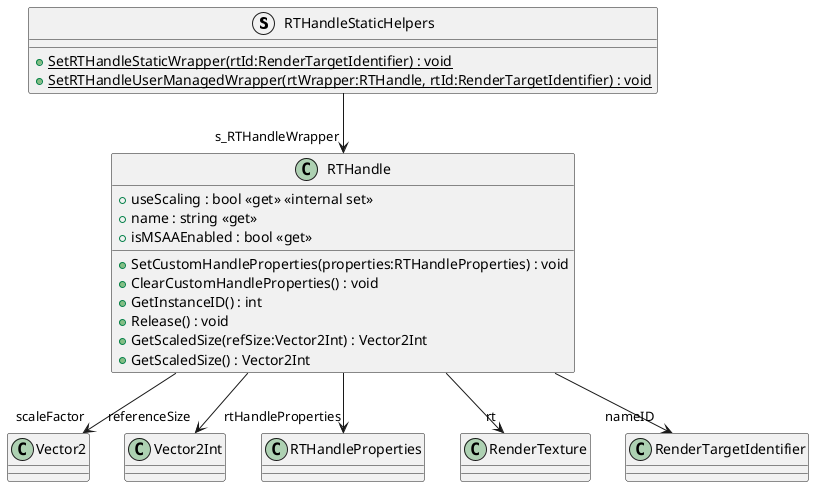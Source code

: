 @startuml
struct RTHandleStaticHelpers {
    + {static} SetRTHandleStaticWrapper(rtId:RenderTargetIdentifier) : void
    + {static} SetRTHandleUserManagedWrapper(rtWrapper:RTHandle, rtId:RenderTargetIdentifier) : void
}
class RTHandle {
    + SetCustomHandleProperties(properties:RTHandleProperties) : void
    + ClearCustomHandleProperties() : void
    + useScaling : bool <<get>> <<internal set>>
    + name : string <<get>>
    + isMSAAEnabled : bool <<get>>
    + GetInstanceID() : int
    + Release() : void
    + GetScaledSize(refSize:Vector2Int) : Vector2Int
    + GetScaledSize() : Vector2Int
}
RTHandleStaticHelpers --> "s_RTHandleWrapper" RTHandle
RTHandle --> "scaleFactor" Vector2
RTHandle --> "referenceSize" Vector2Int
RTHandle --> "rtHandleProperties" RTHandleProperties
RTHandle --> "rt" RenderTexture
RTHandle --> "nameID" RenderTargetIdentifier
@enduml
